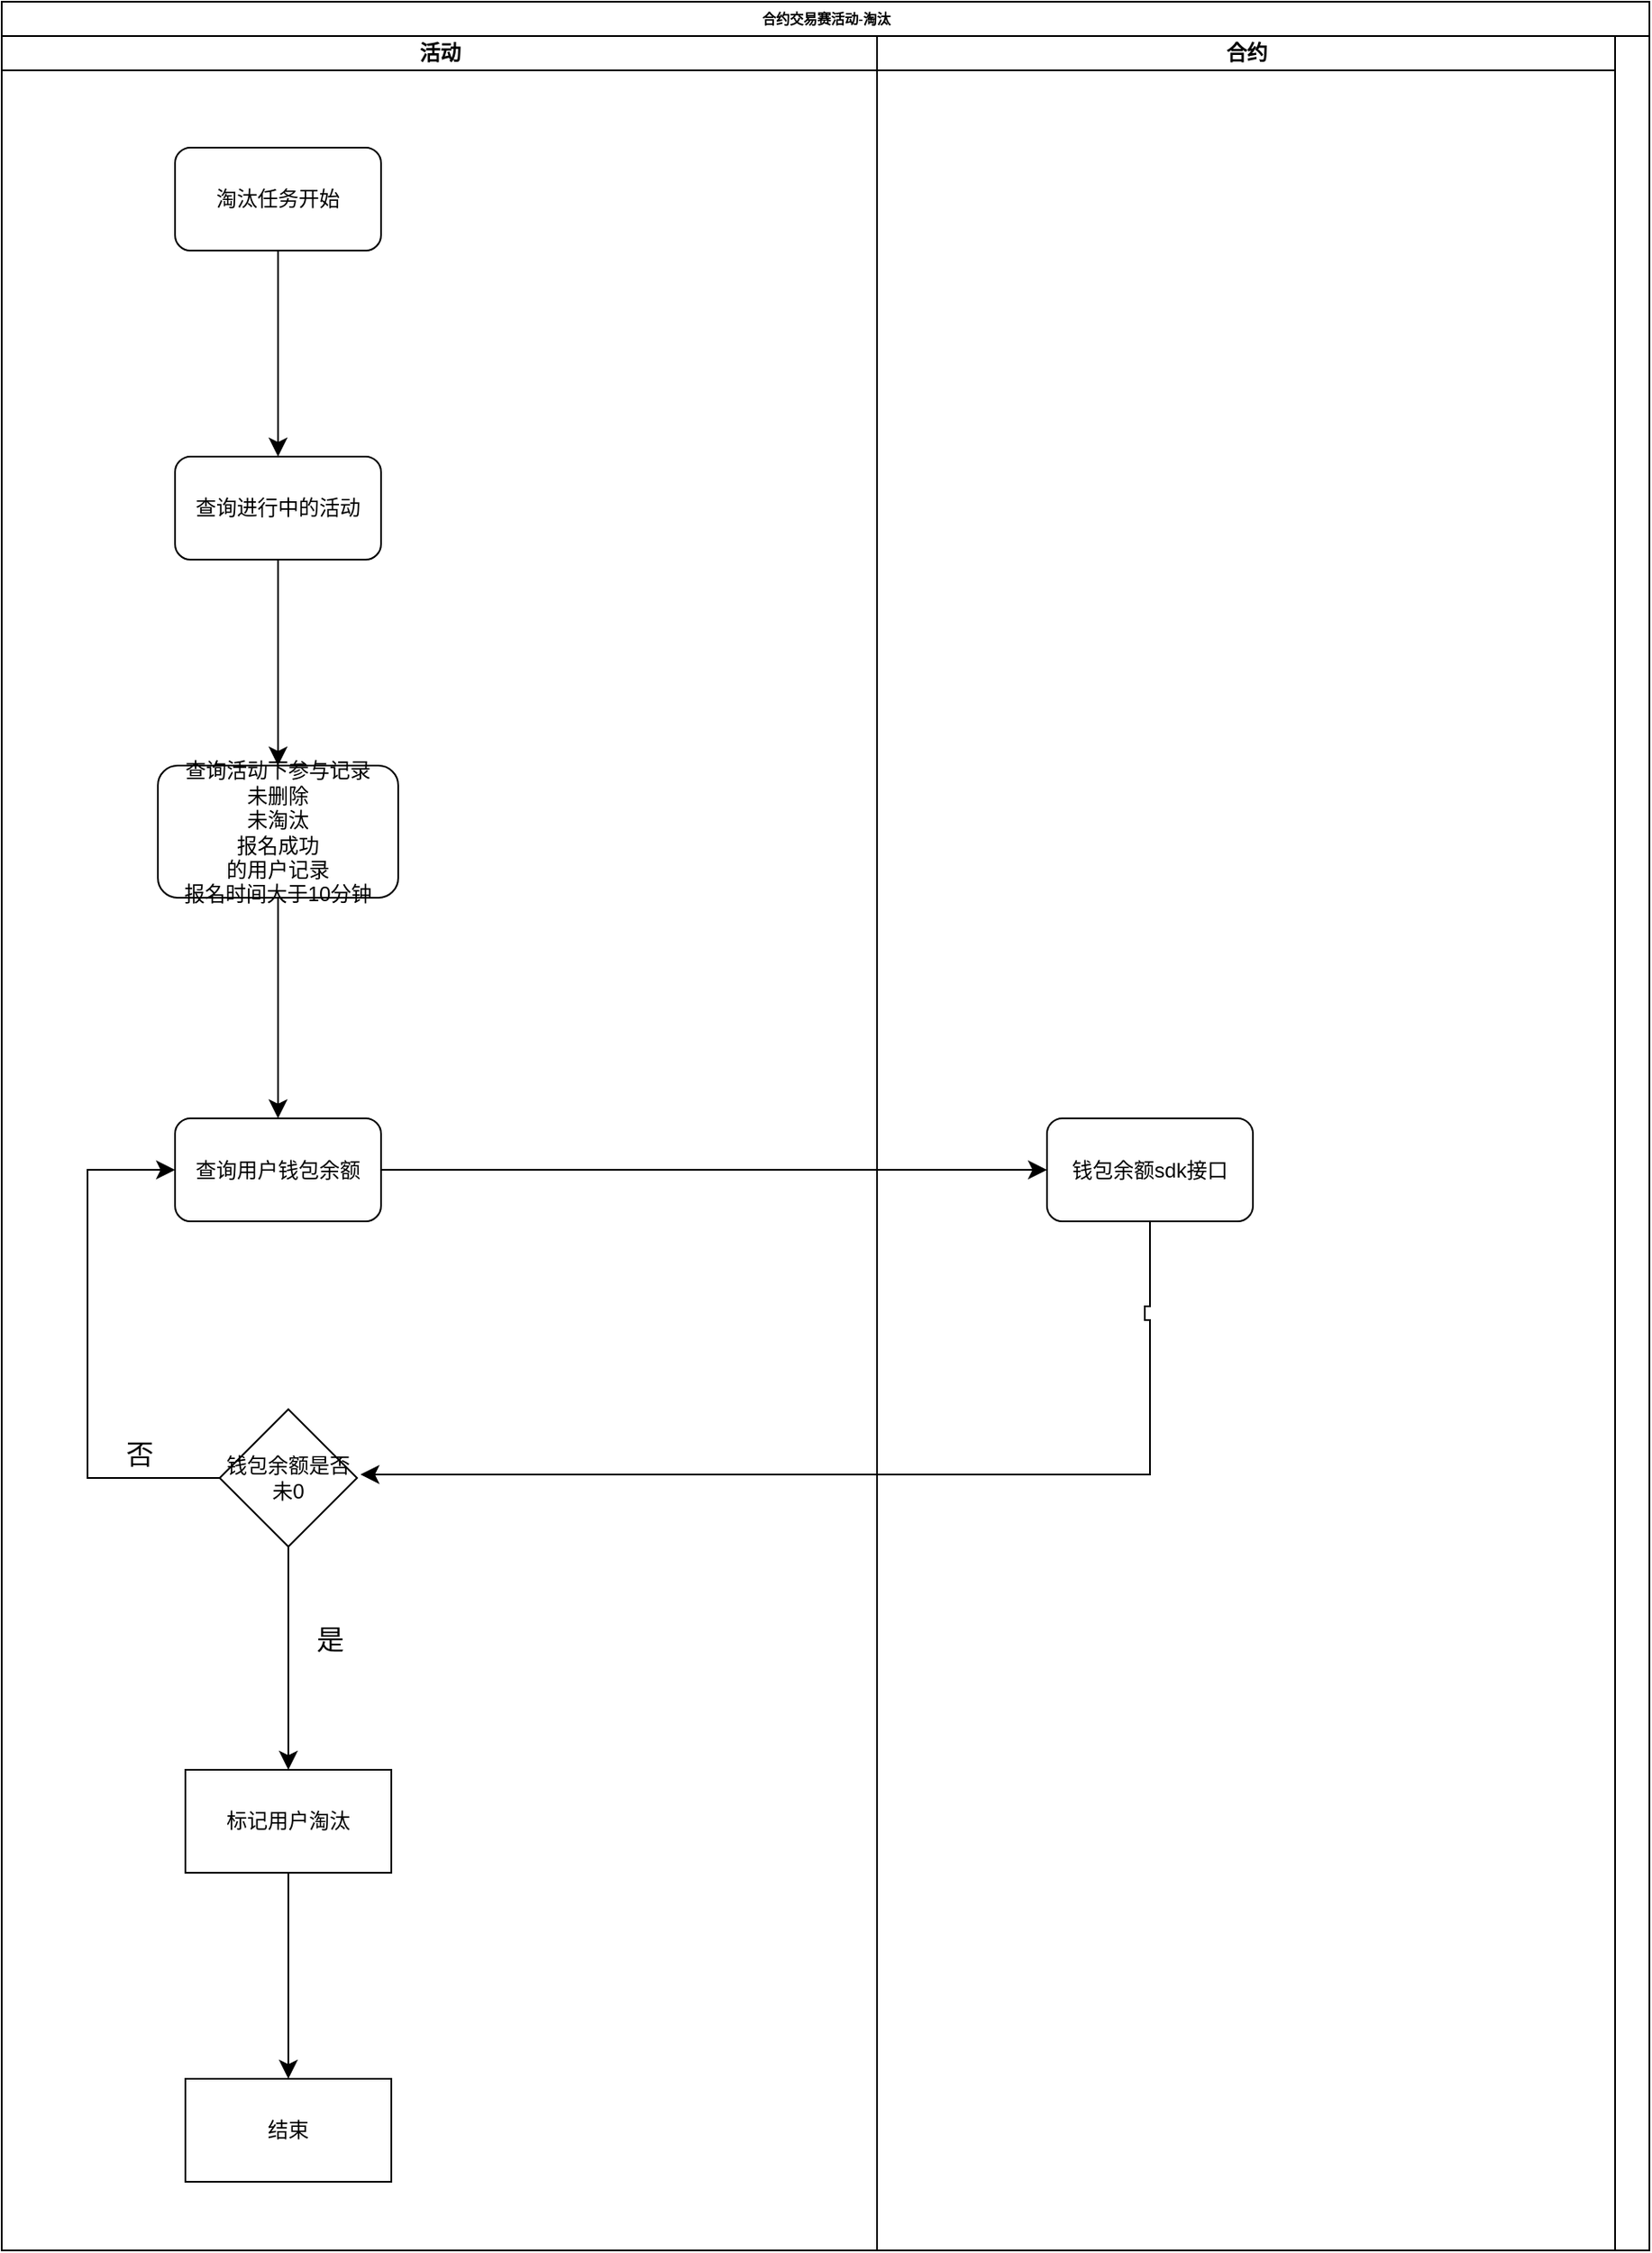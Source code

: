 <mxfile version="24.2.3" type="github">
  <diagram id="prtHgNgQTEPvFCAcTncT" name="Page-1">
    <mxGraphModel dx="954" dy="648" grid="0" gridSize="10" guides="1" tooltips="1" connect="1" arrows="1" fold="1" page="1" pageScale="1" pageWidth="827" pageHeight="1169" math="0" shadow="0">
      <root>
        <mxCell id="0" />
        <mxCell id="1" parent="0" />
        <mxCell id="uvyjcZ-YKs-EIkMgRRQ1-1" value="合约交易赛活动-淘汰" style="swimlane;html=1;childLayout=stackLayout;startSize=20;rounded=0;shadow=0;labelBackgroundColor=none;strokeWidth=1;fontFamily=Verdana;fontSize=8;align=center;" vertex="1" parent="1">
          <mxGeometry x="274" y="502" width="960" height="1310" as="geometry" />
        </mxCell>
        <mxCell id="uvyjcZ-YKs-EIkMgRRQ1-2" value="活动" style="swimlane;html=1;startSize=20;" vertex="1" parent="uvyjcZ-YKs-EIkMgRRQ1-1">
          <mxGeometry y="20" width="510" height="1290" as="geometry" />
        </mxCell>
        <mxCell id="uvyjcZ-YKs-EIkMgRRQ1-3" value="" style="edgeStyle=none;curved=1;rounded=0;orthogonalLoop=1;jettySize=auto;html=1;fontSize=12;startSize=8;endSize=8;" edge="1" parent="uvyjcZ-YKs-EIkMgRRQ1-2" source="uvyjcZ-YKs-EIkMgRRQ1-4" target="uvyjcZ-YKs-EIkMgRRQ1-6">
          <mxGeometry relative="1" as="geometry" />
        </mxCell>
        <mxCell id="uvyjcZ-YKs-EIkMgRRQ1-4" value="淘汰任务开始" style="rounded=1;whiteSpace=wrap;html=1;" vertex="1" parent="uvyjcZ-YKs-EIkMgRRQ1-2">
          <mxGeometry x="101" y="65" width="120" height="60" as="geometry" />
        </mxCell>
        <mxCell id="uvyjcZ-YKs-EIkMgRRQ1-5" value="" style="edgeStyle=none;curved=1;rounded=0;orthogonalLoop=1;jettySize=auto;html=1;fontSize=12;startSize=8;endSize=8;" edge="1" parent="uvyjcZ-YKs-EIkMgRRQ1-2" source="uvyjcZ-YKs-EIkMgRRQ1-6" target="uvyjcZ-YKs-EIkMgRRQ1-8">
          <mxGeometry relative="1" as="geometry" />
        </mxCell>
        <mxCell id="uvyjcZ-YKs-EIkMgRRQ1-6" value="查询进行中的活动" style="whiteSpace=wrap;html=1;rounded=1;" vertex="1" parent="uvyjcZ-YKs-EIkMgRRQ1-2">
          <mxGeometry x="101" y="245" width="120" height="60" as="geometry" />
        </mxCell>
        <mxCell id="uvyjcZ-YKs-EIkMgRRQ1-7" value="" style="edgeStyle=none;curved=1;rounded=0;orthogonalLoop=1;jettySize=auto;html=1;fontSize=12;startSize=8;endSize=8;" edge="1" parent="uvyjcZ-YKs-EIkMgRRQ1-2" source="uvyjcZ-YKs-EIkMgRRQ1-8" target="uvyjcZ-YKs-EIkMgRRQ1-9">
          <mxGeometry relative="1" as="geometry" />
        </mxCell>
        <mxCell id="uvyjcZ-YKs-EIkMgRRQ1-8" value="查询活动下参与记录&lt;div&gt;未删除&lt;/div&gt;&lt;div&gt;未淘汰&lt;/div&gt;&lt;div&gt;报名成功&lt;/div&gt;&lt;div&gt;的用户记录&lt;/div&gt;&lt;div&gt;报名时间大于10分钟&lt;/div&gt;" style="whiteSpace=wrap;html=1;rounded=1;" vertex="1" parent="uvyjcZ-YKs-EIkMgRRQ1-2">
          <mxGeometry x="91" y="425" width="140" height="77" as="geometry" />
        </mxCell>
        <mxCell id="uvyjcZ-YKs-EIkMgRRQ1-9" value="查询用户钱包余额" style="whiteSpace=wrap;html=1;rounded=1;" vertex="1" parent="uvyjcZ-YKs-EIkMgRRQ1-2">
          <mxGeometry x="101" y="630.5" width="120" height="60" as="geometry" />
        </mxCell>
        <mxCell id="uvyjcZ-YKs-EIkMgRRQ1-10" value="" style="edgeStyle=none;curved=1;rounded=0;orthogonalLoop=1;jettySize=auto;html=1;fontSize=12;startSize=8;endSize=8;" edge="1" parent="uvyjcZ-YKs-EIkMgRRQ1-2" source="uvyjcZ-YKs-EIkMgRRQ1-11" target="uvyjcZ-YKs-EIkMgRRQ1-13">
          <mxGeometry relative="1" as="geometry" />
        </mxCell>
        <mxCell id="uvyjcZ-YKs-EIkMgRRQ1-11" value="钱包余额是否未0" style="rhombus;whiteSpace=wrap;html=1;" vertex="1" parent="uvyjcZ-YKs-EIkMgRRQ1-2">
          <mxGeometry x="127" y="800" width="80" height="80" as="geometry" />
        </mxCell>
        <mxCell id="uvyjcZ-YKs-EIkMgRRQ1-12" value="" style="edgeStyle=none;curved=1;rounded=0;orthogonalLoop=1;jettySize=auto;html=1;fontSize=12;startSize=8;endSize=8;" edge="1" parent="uvyjcZ-YKs-EIkMgRRQ1-2" source="uvyjcZ-YKs-EIkMgRRQ1-13" target="uvyjcZ-YKs-EIkMgRRQ1-14">
          <mxGeometry relative="1" as="geometry" />
        </mxCell>
        <mxCell id="uvyjcZ-YKs-EIkMgRRQ1-13" value="标记用户淘汰" style="whiteSpace=wrap;html=1;" vertex="1" parent="uvyjcZ-YKs-EIkMgRRQ1-2">
          <mxGeometry x="107" y="1010" width="120" height="60" as="geometry" />
        </mxCell>
        <mxCell id="uvyjcZ-YKs-EIkMgRRQ1-14" value="结束" style="whiteSpace=wrap;html=1;" vertex="1" parent="uvyjcZ-YKs-EIkMgRRQ1-2">
          <mxGeometry x="107" y="1190" width="120" height="60" as="geometry" />
        </mxCell>
        <mxCell id="uvyjcZ-YKs-EIkMgRRQ1-15" value="" style="edgeStyle=segmentEdgeStyle;endArrow=classic;html=1;curved=0;rounded=0;endSize=8;startSize=8;sourcePerimeterSpacing=0;targetPerimeterSpacing=0;fontSize=12;exitX=0;exitY=0.5;exitDx=0;exitDy=0;entryX=0;entryY=0.5;entryDx=0;entryDy=0;" edge="1" parent="uvyjcZ-YKs-EIkMgRRQ1-2" source="uvyjcZ-YKs-EIkMgRRQ1-11" target="uvyjcZ-YKs-EIkMgRRQ1-9">
          <mxGeometry width="140" relative="1" as="geometry">
            <mxPoint x="170" y="677" as="sourcePoint" />
            <mxPoint x="310" y="737" as="targetPoint" />
            <Array as="points">
              <mxPoint x="50" y="840" />
              <mxPoint x="50" y="661" />
            </Array>
          </mxGeometry>
        </mxCell>
        <mxCell id="uvyjcZ-YKs-EIkMgRRQ1-16" value="合约" style="swimlane;html=1;startSize=20;" vertex="1" parent="uvyjcZ-YKs-EIkMgRRQ1-1">
          <mxGeometry x="510" y="20" width="430" height="1290" as="geometry" />
        </mxCell>
        <mxCell id="uvyjcZ-YKs-EIkMgRRQ1-17" value="钱包余额sdk接口" style="whiteSpace=wrap;html=1;rounded=1;" vertex="1" parent="uvyjcZ-YKs-EIkMgRRQ1-16">
          <mxGeometry x="99" y="630.5" width="120" height="60" as="geometry" />
        </mxCell>
        <mxCell id="uvyjcZ-YKs-EIkMgRRQ1-18" value="" style="edgeStyle=segmentEdgeStyle;endArrow=classic;html=1;curved=0;rounded=0;endSize=8;startSize=8;sourcePerimeterSpacing=0;targetPerimeterSpacing=0;fontSize=12;exitX=0.5;exitY=1;exitDx=0;exitDy=0;" edge="1" parent="uvyjcZ-YKs-EIkMgRRQ1-16" source="uvyjcZ-YKs-EIkMgRRQ1-17">
          <mxGeometry width="140" relative="1" as="geometry">
            <mxPoint x="-314" y="493" as="sourcePoint" />
            <mxPoint x="-301" y="838" as="targetPoint" />
            <Array as="points">
              <mxPoint x="159" y="740" />
              <mxPoint x="156" y="740" />
              <mxPoint x="156" y="748" />
              <mxPoint x="159" y="748" />
              <mxPoint x="159" y="838" />
            </Array>
          </mxGeometry>
        </mxCell>
        <mxCell id="uvyjcZ-YKs-EIkMgRRQ1-19" value="" style="edgeStyle=none;curved=1;rounded=0;orthogonalLoop=1;jettySize=auto;html=1;fontSize=12;startSize=8;endSize=8;" edge="1" parent="uvyjcZ-YKs-EIkMgRRQ1-1" source="uvyjcZ-YKs-EIkMgRRQ1-9" target="uvyjcZ-YKs-EIkMgRRQ1-17">
          <mxGeometry relative="1" as="geometry" />
        </mxCell>
        <mxCell id="uvyjcZ-YKs-EIkMgRRQ1-20" value="是" style="text;html=1;align=center;verticalAlign=middle;resizable=0;points=[];autosize=1;strokeColor=none;fillColor=none;fontSize=16;" vertex="1" parent="1">
          <mxGeometry x="447.5" y="1440.5" width="34" height="31" as="geometry" />
        </mxCell>
        <mxCell id="uvyjcZ-YKs-EIkMgRRQ1-21" value="否" style="text;html=1;align=center;verticalAlign=middle;resizable=0;points=[];autosize=1;strokeColor=none;fillColor=none;fontSize=16;" vertex="1" parent="1">
          <mxGeometry x="336.5" y="1332.5" width="34" height="31" as="geometry" />
        </mxCell>
      </root>
    </mxGraphModel>
  </diagram>
</mxfile>
